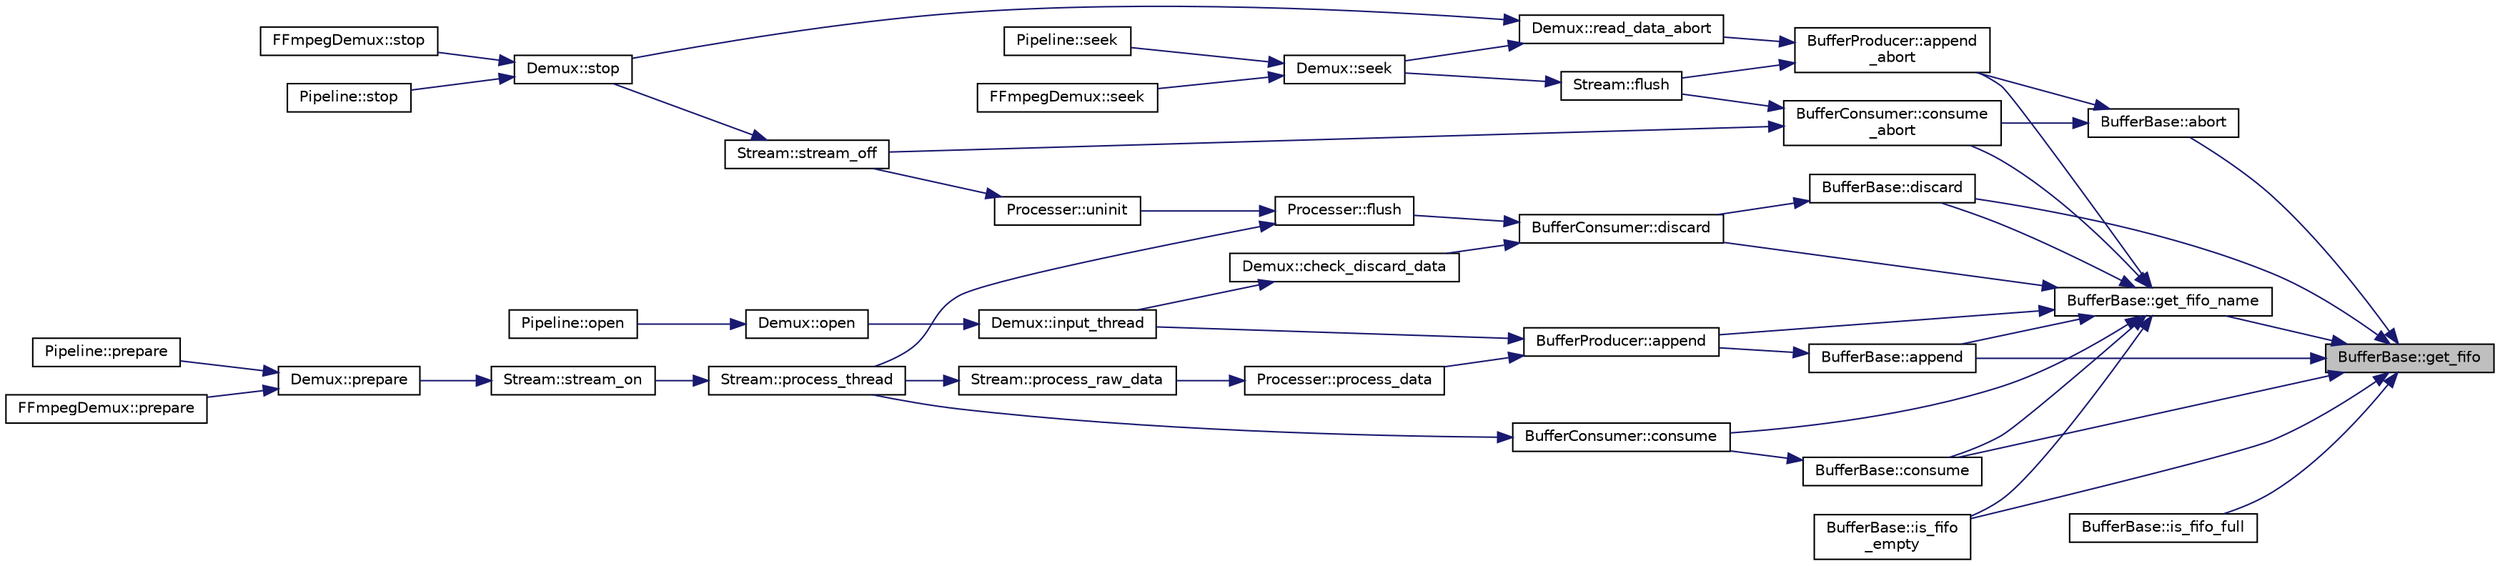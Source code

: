 digraph "BufferBase::get_fifo"
{
 // LATEX_PDF_SIZE
  edge [fontname="Helvetica",fontsize="10",labelfontname="Helvetica",labelfontsize="10"];
  node [fontname="Helvetica",fontsize="10",shape=record];
  rankdir="RL";
  Node1 [label="BufferBase::get_fifo",height=0.2,width=0.4,color="black", fillcolor="grey75", style="filled", fontcolor="black",tooltip=" "];
  Node1 -> Node2 [dir="back",color="midnightblue",fontsize="10",style="solid",fontname="Helvetica"];
  Node2 [label="BufferBase::abort",height=0.2,width=0.4,color="black", fillcolor="white", style="filled",URL="$class_buffer_base.html#a851b22de6f6f587c912ebd54f77110e9",tooltip=" "];
  Node2 -> Node3 [dir="back",color="midnightblue",fontsize="10",style="solid",fontname="Helvetica"];
  Node3 [label="BufferProducer::append\l_abort",height=0.2,width=0.4,color="black", fillcolor="white", style="filled",URL="$class_buffer_producer.html#a18ae4d4c929e18049aed4f122da5e431",tooltip=" "];
  Node3 -> Node4 [dir="back",color="midnightblue",fontsize="10",style="solid",fontname="Helvetica"];
  Node4 [label="Stream::flush",height=0.2,width=0.4,color="black", fillcolor="white", style="filled",URL="$class_stream.html#a2d04afb7b7f3a600b8f74f94972f663b",tooltip=" "];
  Node4 -> Node5 [dir="back",color="midnightblue",fontsize="10",style="solid",fontname="Helvetica"];
  Node5 [label="Demux::seek",height=0.2,width=0.4,color="black", fillcolor="white", style="filled",URL="$class_demux.html#aa3b569b91ffc209fb1d481dfea2bbd30",tooltip=" "];
  Node5 -> Node6 [dir="back",color="midnightblue",fontsize="10",style="solid",fontname="Helvetica"];
  Node6 [label="Pipeline::seek",height=0.2,width=0.4,color="black", fillcolor="white", style="filled",URL="$class_pipeline.html#a18466bc7c0f2ee5a3c0aec69d4a4cbc7",tooltip=" "];
  Node5 -> Node7 [dir="back",color="midnightblue",fontsize="10",style="solid",fontname="Helvetica"];
  Node7 [label="FFmpegDemux::seek",height=0.2,width=0.4,color="black", fillcolor="white", style="filled",URL="$class_f_fmpeg_demux.html#a38bc667928f757f1ecc676a7468df806",tooltip=" "];
  Node3 -> Node8 [dir="back",color="midnightblue",fontsize="10",style="solid",fontname="Helvetica"];
  Node8 [label="Demux::read_data_abort",height=0.2,width=0.4,color="black", fillcolor="white", style="filled",URL="$class_demux.html#ac13e149abf0296c815710958ca1fc36a",tooltip=" "];
  Node8 -> Node5 [dir="back",color="midnightblue",fontsize="10",style="solid",fontname="Helvetica"];
  Node8 -> Node9 [dir="back",color="midnightblue",fontsize="10",style="solid",fontname="Helvetica"];
  Node9 [label="Demux::stop",height=0.2,width=0.4,color="black", fillcolor="white", style="filled",URL="$class_demux.html#ae08104aa04f971a54097b5232bcc560e",tooltip=" "];
  Node9 -> Node10 [dir="back",color="midnightblue",fontsize="10",style="solid",fontname="Helvetica"];
  Node10 [label="Pipeline::stop",height=0.2,width=0.4,color="black", fillcolor="white", style="filled",URL="$class_pipeline.html#a86920dae4768875dfb12bf19323e0b37",tooltip=" "];
  Node9 -> Node11 [dir="back",color="midnightblue",fontsize="10",style="solid",fontname="Helvetica"];
  Node11 [label="FFmpegDemux::stop",height=0.2,width=0.4,color="black", fillcolor="white", style="filled",URL="$class_f_fmpeg_demux.html#a5ca4c2d03fec816a804625cdfdfeca10",tooltip=" "];
  Node2 -> Node12 [dir="back",color="midnightblue",fontsize="10",style="solid",fontname="Helvetica"];
  Node12 [label="BufferConsumer::consume\l_abort",height=0.2,width=0.4,color="black", fillcolor="white", style="filled",URL="$class_buffer_consumer.html#a5f1cf755856843e892f40bdcdbdc5b0f",tooltip=" "];
  Node12 -> Node4 [dir="back",color="midnightblue",fontsize="10",style="solid",fontname="Helvetica"];
  Node12 -> Node13 [dir="back",color="midnightblue",fontsize="10",style="solid",fontname="Helvetica"];
  Node13 [label="Stream::stream_off",height=0.2,width=0.4,color="black", fillcolor="white", style="filled",URL="$class_stream.html#acbcd02a56b926b833184965fb245dd4f",tooltip=" "];
  Node13 -> Node9 [dir="back",color="midnightblue",fontsize="10",style="solid",fontname="Helvetica"];
  Node1 -> Node14 [dir="back",color="midnightblue",fontsize="10",style="solid",fontname="Helvetica"];
  Node14 [label="BufferBase::append",height=0.2,width=0.4,color="black", fillcolor="white", style="filled",URL="$class_buffer_base.html#a611e3f4eb911fc58bc811062c38b54eb",tooltip=" "];
  Node14 -> Node15 [dir="back",color="midnightblue",fontsize="10",style="solid",fontname="Helvetica"];
  Node15 [label="BufferProducer::append",height=0.2,width=0.4,color="black", fillcolor="white", style="filled",URL="$class_buffer_producer.html#add60c6542518e19e812e8d084746dc9d",tooltip=" "];
  Node15 -> Node16 [dir="back",color="midnightblue",fontsize="10",style="solid",fontname="Helvetica"];
  Node16 [label="Demux::input_thread",height=0.2,width=0.4,color="black", fillcolor="white", style="filled",URL="$class_demux.html#af2e2bb1444b5e10b7117c92308765025",tooltip=" "];
  Node16 -> Node17 [dir="back",color="midnightblue",fontsize="10",style="solid",fontname="Helvetica"];
  Node17 [label="Demux::open",height=0.2,width=0.4,color="black", fillcolor="white", style="filled",URL="$class_demux.html#a09853224e4c953a526df5e975db20eda",tooltip=" "];
  Node17 -> Node18 [dir="back",color="midnightblue",fontsize="10",style="solid",fontname="Helvetica"];
  Node18 [label="Pipeline::open",height=0.2,width=0.4,color="black", fillcolor="white", style="filled",URL="$class_pipeline.html#a912d9d6f767048e1661c8a0a7177bb4e",tooltip=" "];
  Node15 -> Node19 [dir="back",color="midnightblue",fontsize="10",style="solid",fontname="Helvetica"];
  Node19 [label="Processer::process_data",height=0.2,width=0.4,color="black", fillcolor="white", style="filled",URL="$class_processer.html#ade9765442a05c2415f80900469d427c1",tooltip=" "];
  Node19 -> Node20 [dir="back",color="midnightblue",fontsize="10",style="solid",fontname="Helvetica"];
  Node20 [label="Stream::process_raw_data",height=0.2,width=0.4,color="black", fillcolor="white", style="filled",URL="$class_stream.html#adbe4eb3f5bf605a94848976b3915fee9",tooltip=" "];
  Node20 -> Node21 [dir="back",color="midnightblue",fontsize="10",style="solid",fontname="Helvetica"];
  Node21 [label="Stream::process_thread",height=0.2,width=0.4,color="black", fillcolor="white", style="filled",URL="$class_stream.html#a346edfae844caa31dcb4678d0be12681",tooltip=" "];
  Node21 -> Node22 [dir="back",color="midnightblue",fontsize="10",style="solid",fontname="Helvetica"];
  Node22 [label="Stream::stream_on",height=0.2,width=0.4,color="black", fillcolor="white", style="filled",URL="$class_stream.html#a920a4c79dae94b690c7160da47293bb8",tooltip=" "];
  Node22 -> Node23 [dir="back",color="midnightblue",fontsize="10",style="solid",fontname="Helvetica"];
  Node23 [label="Demux::prepare",height=0.2,width=0.4,color="black", fillcolor="white", style="filled",URL="$class_demux.html#a5eef7588114eb499fbc2dd6df397e29d",tooltip=" "];
  Node23 -> Node24 [dir="back",color="midnightblue",fontsize="10",style="solid",fontname="Helvetica"];
  Node24 [label="Pipeline::prepare",height=0.2,width=0.4,color="black", fillcolor="white", style="filled",URL="$class_pipeline.html#a249cdde2154c38d931fb6e3d2cb8da79",tooltip=" "];
  Node23 -> Node25 [dir="back",color="midnightblue",fontsize="10",style="solid",fontname="Helvetica"];
  Node25 [label="FFmpegDemux::prepare",height=0.2,width=0.4,color="black", fillcolor="white", style="filled",URL="$class_f_fmpeg_demux.html#aa59cf517ce805dfe3a72983527e559b5",tooltip=" "];
  Node1 -> Node26 [dir="back",color="midnightblue",fontsize="10",style="solid",fontname="Helvetica"];
  Node26 [label="BufferBase::consume",height=0.2,width=0.4,color="black", fillcolor="white", style="filled",URL="$class_buffer_base.html#a76e6959faff94d7a0561003d390d84c8",tooltip=" "];
  Node26 -> Node27 [dir="back",color="midnightblue",fontsize="10",style="solid",fontname="Helvetica"];
  Node27 [label="BufferConsumer::consume",height=0.2,width=0.4,color="black", fillcolor="white", style="filled",URL="$class_buffer_consumer.html#addd003a088b10c697729e731f77b3bfd",tooltip=" "];
  Node27 -> Node21 [dir="back",color="midnightblue",fontsize="10",style="solid",fontname="Helvetica"];
  Node1 -> Node28 [dir="back",color="midnightblue",fontsize="10",style="solid",fontname="Helvetica"];
  Node28 [label="BufferBase::discard",height=0.2,width=0.4,color="black", fillcolor="white", style="filled",URL="$class_buffer_base.html#acdf2985c9ec07d9b27ac3078c1439307",tooltip=" "];
  Node28 -> Node29 [dir="back",color="midnightblue",fontsize="10",style="solid",fontname="Helvetica"];
  Node29 [label="BufferConsumer::discard",height=0.2,width=0.4,color="black", fillcolor="white", style="filled",URL="$class_buffer_consumer.html#a6d48beb5f7d243a49079e4b0fb85b653",tooltip=" "];
  Node29 -> Node30 [dir="back",color="midnightblue",fontsize="10",style="solid",fontname="Helvetica"];
  Node30 [label="Demux::check_discard_data",height=0.2,width=0.4,color="black", fillcolor="white", style="filled",URL="$class_demux.html#aa7f5854ba82f745544fc6e579f33202c",tooltip=" "];
  Node30 -> Node16 [dir="back",color="midnightblue",fontsize="10",style="solid",fontname="Helvetica"];
  Node29 -> Node31 [dir="back",color="midnightblue",fontsize="10",style="solid",fontname="Helvetica"];
  Node31 [label="Processer::flush",height=0.2,width=0.4,color="black", fillcolor="white", style="filled",URL="$class_processer.html#a7250f01dd404dbd825f5820f7f06966d",tooltip=" "];
  Node31 -> Node21 [dir="back",color="midnightblue",fontsize="10",style="solid",fontname="Helvetica"];
  Node31 -> Node32 [dir="back",color="midnightblue",fontsize="10",style="solid",fontname="Helvetica"];
  Node32 [label="Processer::uninit",height=0.2,width=0.4,color="black", fillcolor="white", style="filled",URL="$class_processer.html#adc8da48ec64e1666e19abf952d964698",tooltip=" "];
  Node32 -> Node13 [dir="back",color="midnightblue",fontsize="10",style="solid",fontname="Helvetica"];
  Node1 -> Node33 [dir="back",color="midnightblue",fontsize="10",style="solid",fontname="Helvetica"];
  Node33 [label="BufferBase::get_fifo_name",height=0.2,width=0.4,color="black", fillcolor="white", style="filled",URL="$class_buffer_base.html#a801e2e43bb032c4b455f4b18a224e838",tooltip=" "];
  Node33 -> Node14 [dir="back",color="midnightblue",fontsize="10",style="solid",fontname="Helvetica"];
  Node33 -> Node15 [dir="back",color="midnightblue",fontsize="10",style="solid",fontname="Helvetica"];
  Node33 -> Node3 [dir="back",color="midnightblue",fontsize="10",style="solid",fontname="Helvetica"];
  Node33 -> Node26 [dir="back",color="midnightblue",fontsize="10",style="solid",fontname="Helvetica"];
  Node33 -> Node27 [dir="back",color="midnightblue",fontsize="10",style="solid",fontname="Helvetica"];
  Node33 -> Node12 [dir="back",color="midnightblue",fontsize="10",style="solid",fontname="Helvetica"];
  Node33 -> Node28 [dir="back",color="midnightblue",fontsize="10",style="solid",fontname="Helvetica"];
  Node33 -> Node29 [dir="back",color="midnightblue",fontsize="10",style="solid",fontname="Helvetica"];
  Node33 -> Node34 [dir="back",color="midnightblue",fontsize="10",style="solid",fontname="Helvetica"];
  Node34 [label="BufferBase::is_fifo\l_empty",height=0.2,width=0.4,color="black", fillcolor="white", style="filled",URL="$class_buffer_base.html#adbefb787f71511df48a99a74be2c9ec4",tooltip=" "];
  Node1 -> Node34 [dir="back",color="midnightblue",fontsize="10",style="solid",fontname="Helvetica"];
  Node1 -> Node35 [dir="back",color="midnightblue",fontsize="10",style="solid",fontname="Helvetica"];
  Node35 [label="BufferBase::is_fifo_full",height=0.2,width=0.4,color="black", fillcolor="white", style="filled",URL="$class_buffer_base.html#aa5bdf6a23c808fac46a715627e440f1d",tooltip=" "];
}

